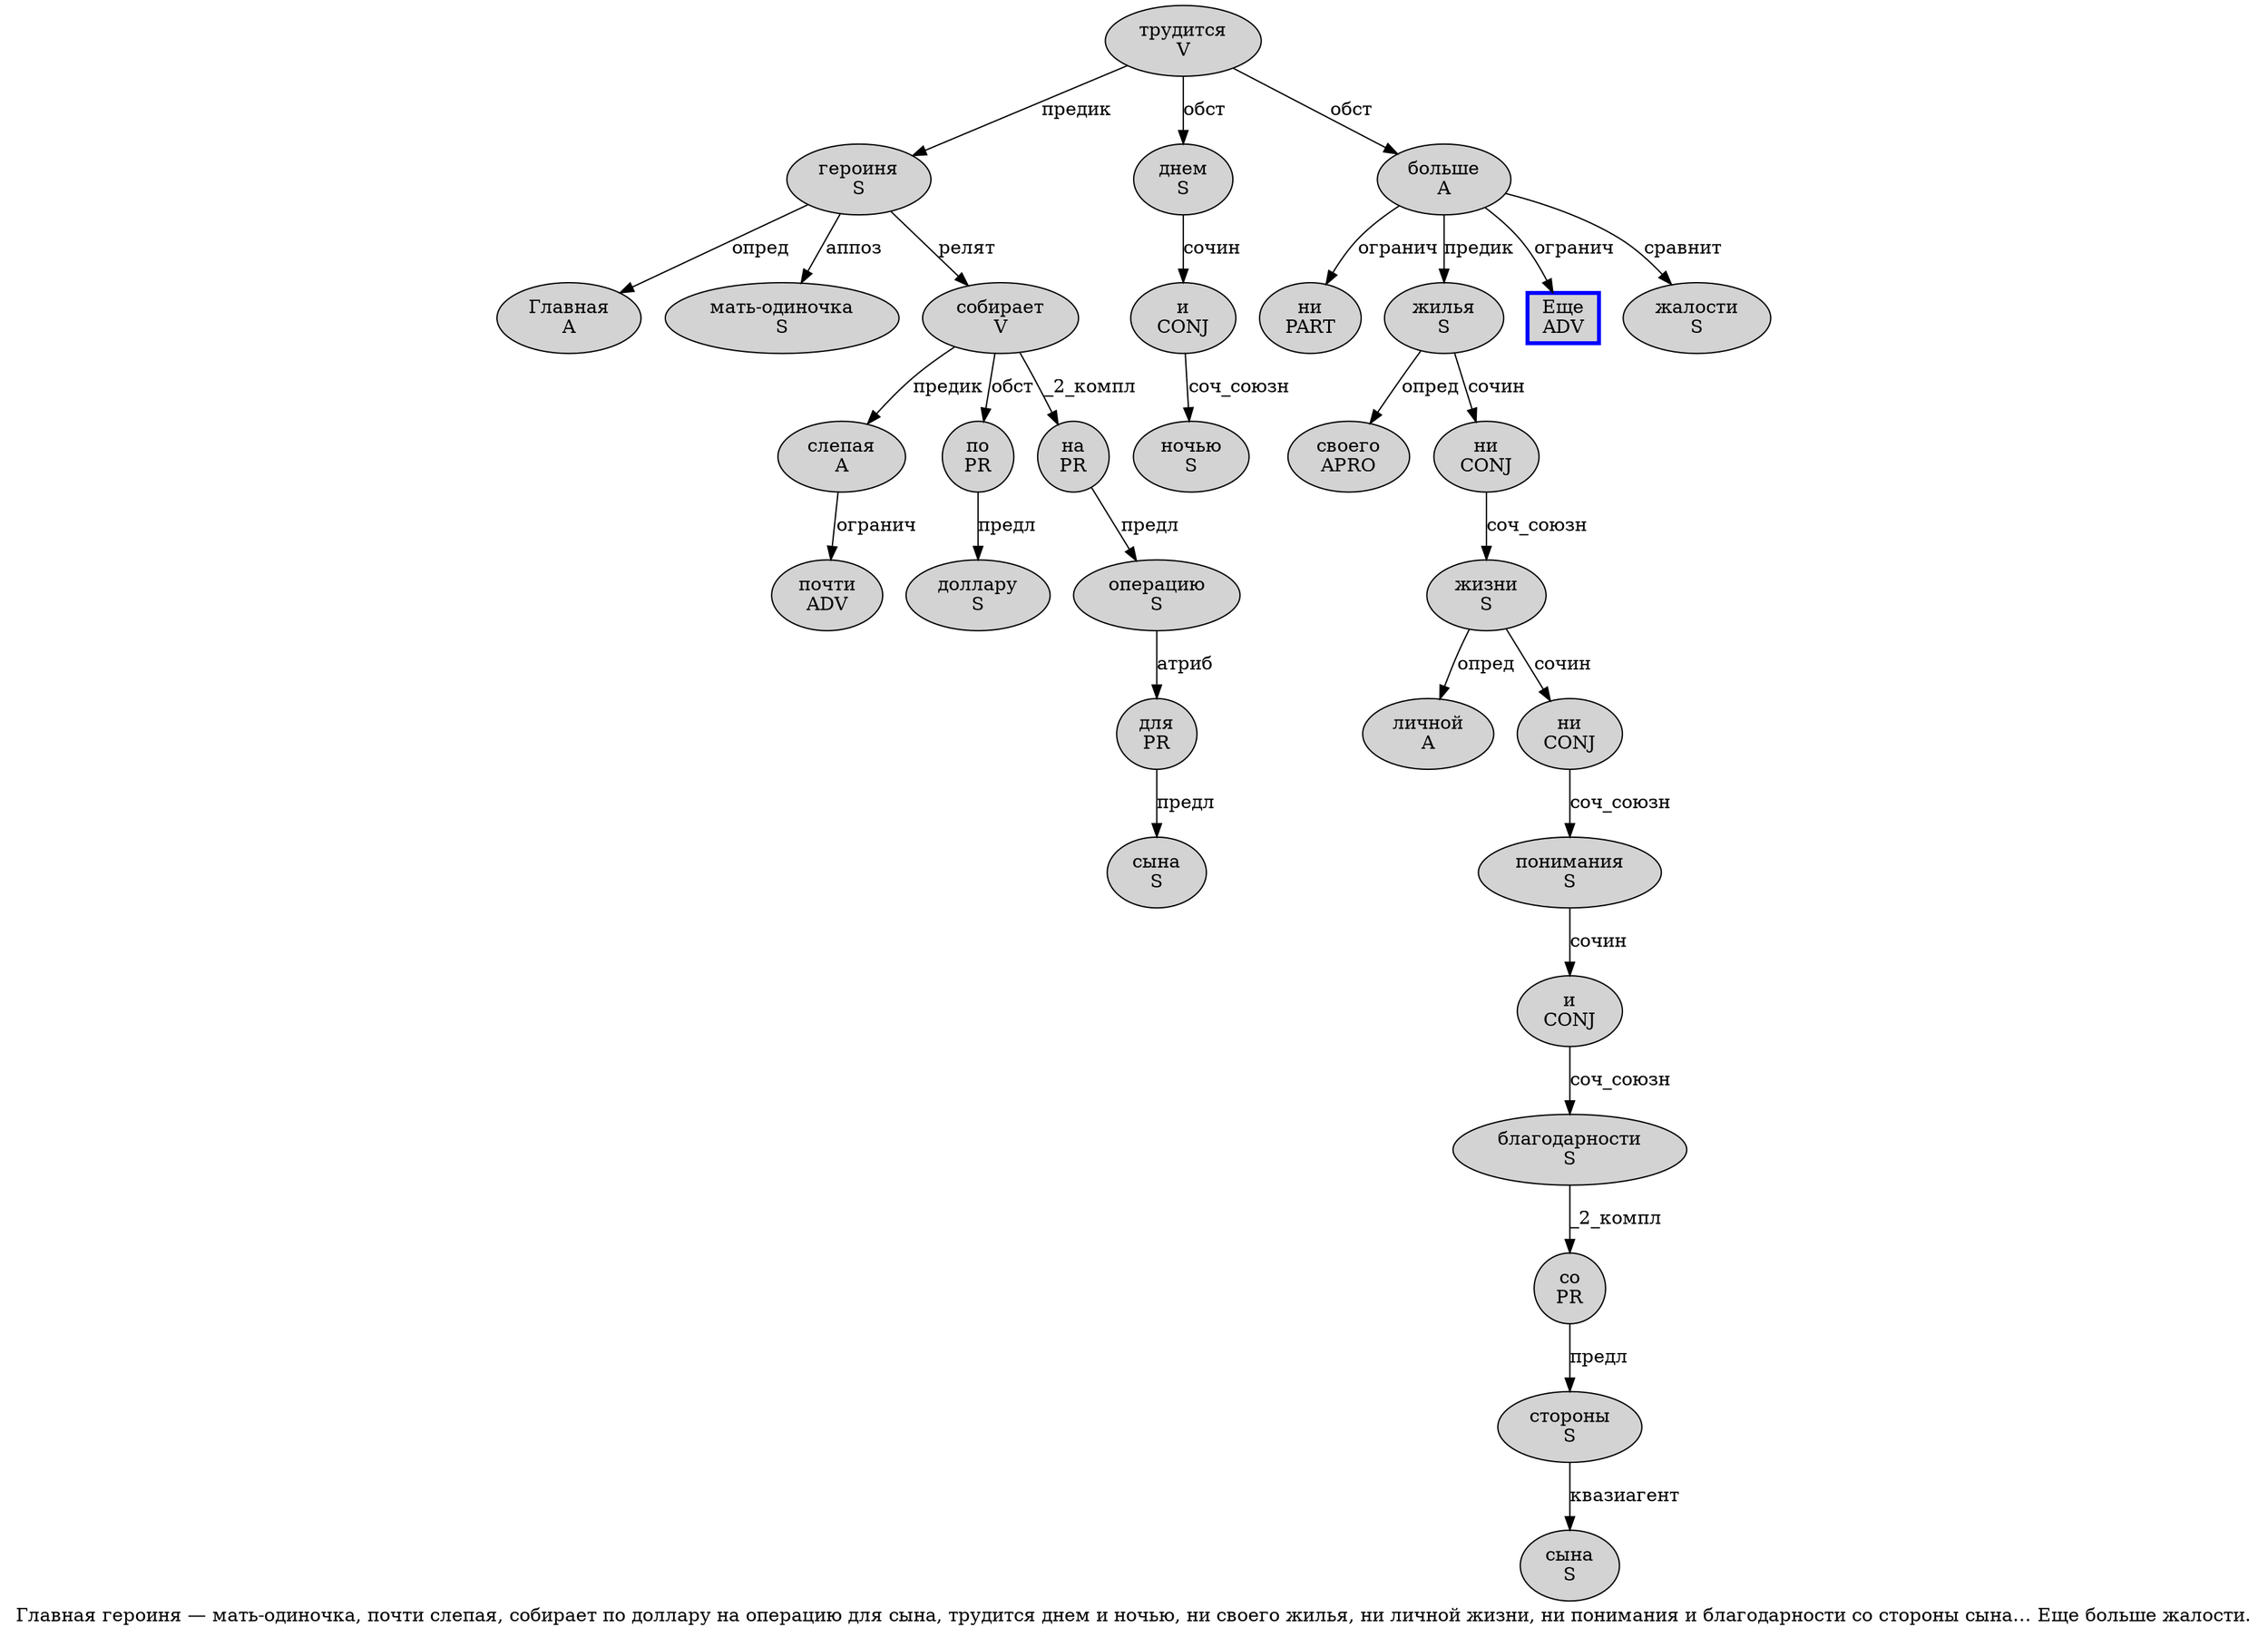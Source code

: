digraph SENTENCE_2303 {
	graph [label="Главная героиня — мать-одиночка, почти слепая, собирает по доллару на операцию для сына, трудится днем и ночью, ни своего жилья, ни личной жизни, ни понимания и благодарности со стороны сына… Еще больше жалости."]
	node [style=filled]
		0 [label="Главная
A" color="" fillcolor=lightgray penwidth=1 shape=ellipse]
		1 [label="героиня
S" color="" fillcolor=lightgray penwidth=1 shape=ellipse]
		3 [label="мать-одиночка
S" color="" fillcolor=lightgray penwidth=1 shape=ellipse]
		5 [label="почти
ADV" color="" fillcolor=lightgray penwidth=1 shape=ellipse]
		6 [label="слепая
A" color="" fillcolor=lightgray penwidth=1 shape=ellipse]
		8 [label="собирает
V" color="" fillcolor=lightgray penwidth=1 shape=ellipse]
		9 [label="по
PR" color="" fillcolor=lightgray penwidth=1 shape=ellipse]
		10 [label="доллару
S" color="" fillcolor=lightgray penwidth=1 shape=ellipse]
		11 [label="на
PR" color="" fillcolor=lightgray penwidth=1 shape=ellipse]
		12 [label="операцию
S" color="" fillcolor=lightgray penwidth=1 shape=ellipse]
		13 [label="для
PR" color="" fillcolor=lightgray penwidth=1 shape=ellipse]
		14 [label="сына
S" color="" fillcolor=lightgray penwidth=1 shape=ellipse]
		16 [label="трудится
V" color="" fillcolor=lightgray penwidth=1 shape=ellipse]
		17 [label="днем
S" color="" fillcolor=lightgray penwidth=1 shape=ellipse]
		18 [label="и
CONJ" color="" fillcolor=lightgray penwidth=1 shape=ellipse]
		19 [label="ночью
S" color="" fillcolor=lightgray penwidth=1 shape=ellipse]
		21 [label="ни
PART" color="" fillcolor=lightgray penwidth=1 shape=ellipse]
		22 [label="своего
APRO" color="" fillcolor=lightgray penwidth=1 shape=ellipse]
		23 [label="жилья
S" color="" fillcolor=lightgray penwidth=1 shape=ellipse]
		25 [label="ни
CONJ" color="" fillcolor=lightgray penwidth=1 shape=ellipse]
		26 [label="личной
A" color="" fillcolor=lightgray penwidth=1 shape=ellipse]
		27 [label="жизни
S" color="" fillcolor=lightgray penwidth=1 shape=ellipse]
		29 [label="ни
CONJ" color="" fillcolor=lightgray penwidth=1 shape=ellipse]
		30 [label="понимания
S" color="" fillcolor=lightgray penwidth=1 shape=ellipse]
		31 [label="и
CONJ" color="" fillcolor=lightgray penwidth=1 shape=ellipse]
		32 [label="благодарности
S" color="" fillcolor=lightgray penwidth=1 shape=ellipse]
		33 [label="со
PR" color="" fillcolor=lightgray penwidth=1 shape=ellipse]
		34 [label="стороны
S" color="" fillcolor=lightgray penwidth=1 shape=ellipse]
		35 [label="сына
S" color="" fillcolor=lightgray penwidth=1 shape=ellipse]
		37 [label="Еще
ADV" color=blue fillcolor=lightgray penwidth=3 shape=box]
		38 [label="больше
A" color="" fillcolor=lightgray penwidth=1 shape=ellipse]
		39 [label="жалости
S" color="" fillcolor=lightgray penwidth=1 shape=ellipse]
			16 -> 1 [label="предик"]
			16 -> 17 [label="обст"]
			16 -> 38 [label="обст"]
			9 -> 10 [label="предл"]
			6 -> 5 [label="огранич"]
			12 -> 13 [label="атриб"]
			8 -> 6 [label="предик"]
			8 -> 9 [label="обст"]
			8 -> 11 [label="_2_компл"]
			31 -> 32 [label="соч_союзн"]
			13 -> 14 [label="предл"]
			17 -> 18 [label="сочин"]
			34 -> 35 [label="квазиагент"]
			33 -> 34 [label="предл"]
			18 -> 19 [label="соч_союзн"]
			11 -> 12 [label="предл"]
			38 -> 21 [label="огранич"]
			38 -> 23 [label="предик"]
			38 -> 37 [label="огранич"]
			38 -> 39 [label="сравнит"]
			30 -> 31 [label="сочин"]
			27 -> 26 [label="опред"]
			27 -> 29 [label="сочин"]
			25 -> 27 [label="соч_союзн"]
			32 -> 33 [label="_2_компл"]
			1 -> 0 [label="опред"]
			1 -> 3 [label="аппоз"]
			1 -> 8 [label="релят"]
			29 -> 30 [label="соч_союзн"]
			23 -> 22 [label="опред"]
			23 -> 25 [label="сочин"]
}